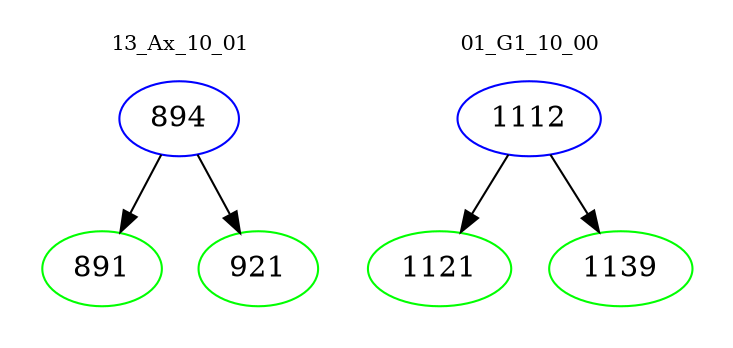 digraph{
subgraph cluster_0 {
color = white
label = "13_Ax_10_01";
fontsize=10;
T0_894 [label="894", color="blue"]
T0_894 -> T0_891 [color="black"]
T0_891 [label="891", color="green"]
T0_894 -> T0_921 [color="black"]
T0_921 [label="921", color="green"]
}
subgraph cluster_1 {
color = white
label = "01_G1_10_00";
fontsize=10;
T1_1112 [label="1112", color="blue"]
T1_1112 -> T1_1121 [color="black"]
T1_1121 [label="1121", color="green"]
T1_1112 -> T1_1139 [color="black"]
T1_1139 [label="1139", color="green"]
}
}
